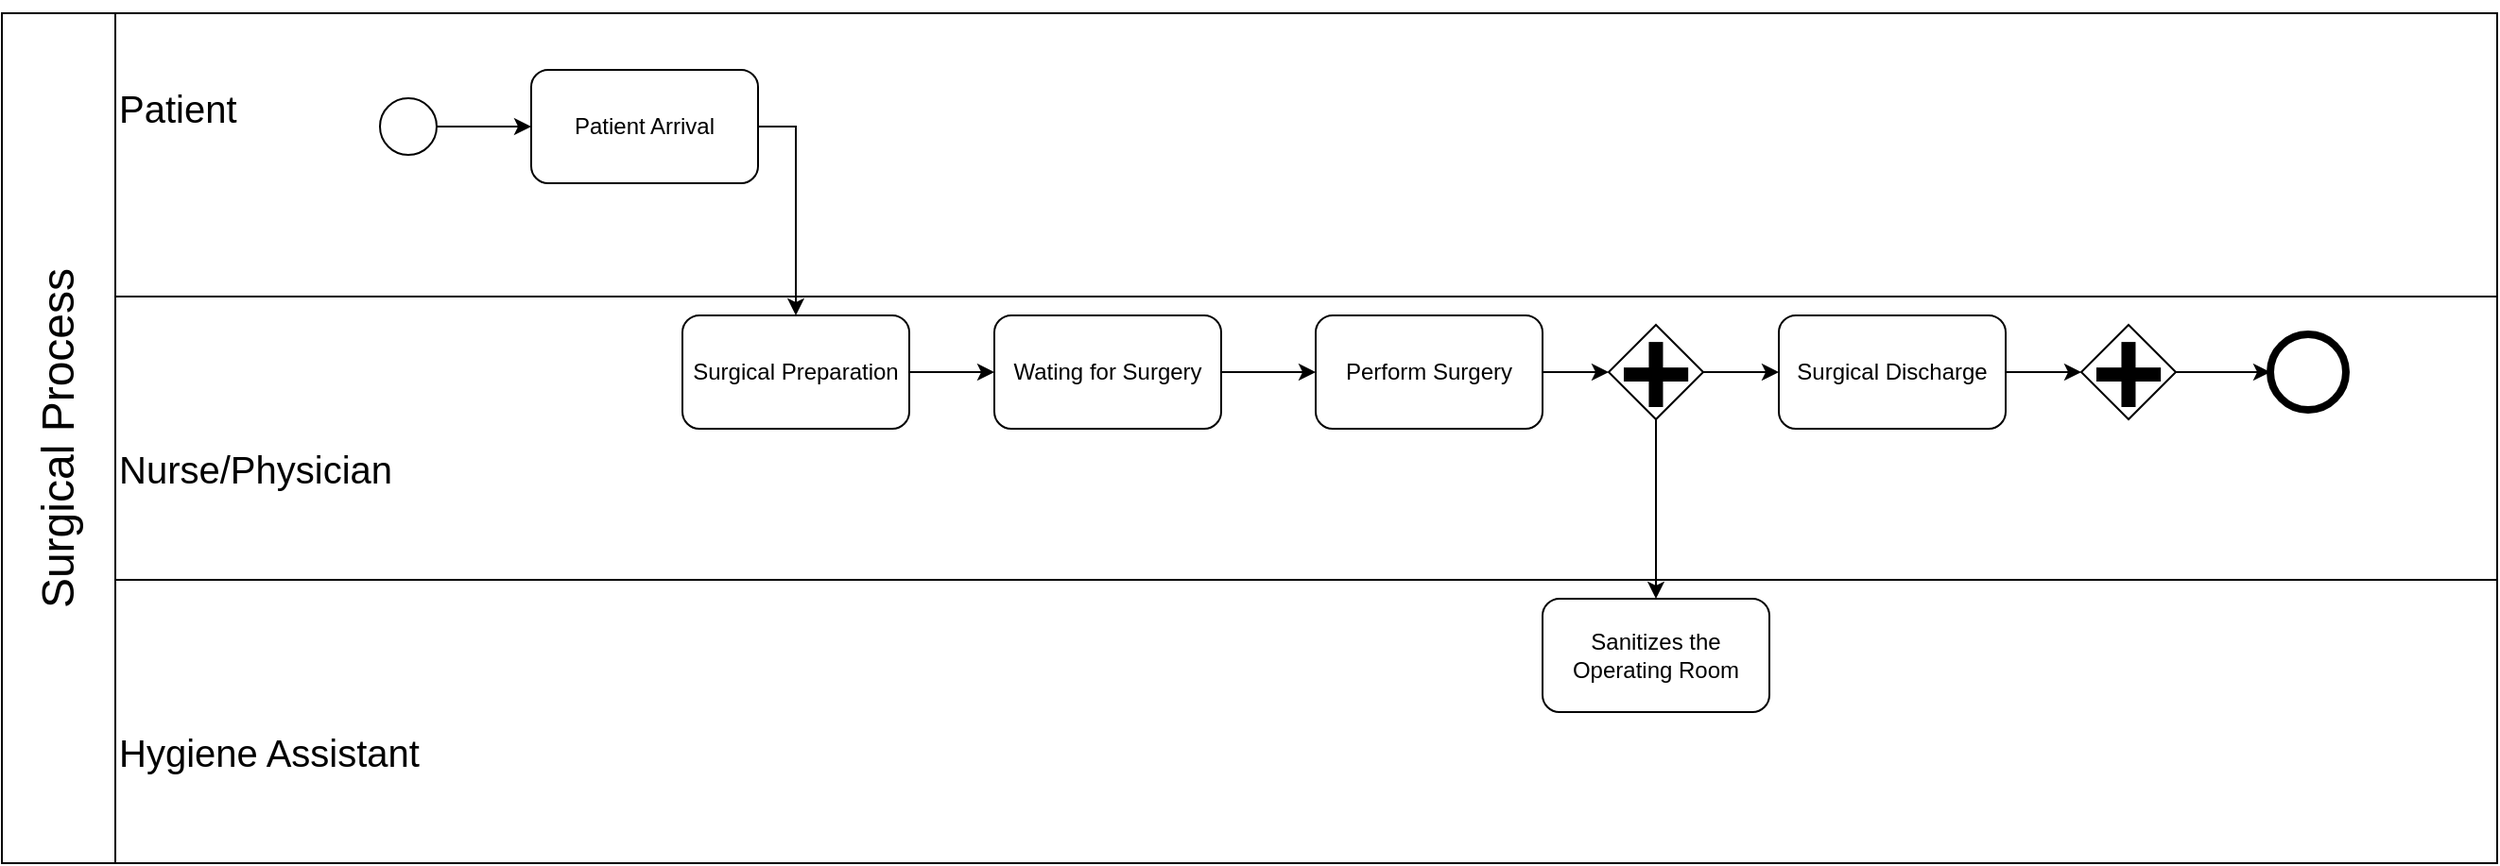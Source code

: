 <mxfile version="20.7.4" type="github"><diagram id="67NkJzYR0olXEbBx6DYz" name="Page-1"><mxGraphModel dx="2100" dy="982" grid="1" gridSize="10" guides="1" tooltips="1" connect="1" arrows="1" fold="1" page="1" pageScale="1" pageWidth="850" pageHeight="1100" math="0" shadow="0"><root><mxCell id="0"/><mxCell id="1" parent="0"/><mxCell id="mM99BN3SMMNbNd2IEOaZ-26" value="&lt;font style=&quot;font-size: 20px;&quot;&gt;Hygiene Assistant&lt;/font&gt;" style="rounded=0;whiteSpace=wrap;html=1;strokeWidth=1;fontSize=68;align=left;" vertex="1" parent="1"><mxGeometry x="80" y="310" width="1260" height="150" as="geometry"/></mxCell><mxCell id="mM99BN3SMMNbNd2IEOaZ-25" value="&lt;font style=&quot;font-size: 20px;&quot;&gt;Nurse/Physician&lt;/font&gt;" style="rounded=0;whiteSpace=wrap;html=1;strokeWidth=1;fontSize=68;align=left;" vertex="1" parent="1"><mxGeometry x="80" y="160" width="1260" height="150" as="geometry"/></mxCell><mxCell id="mM99BN3SMMNbNd2IEOaZ-24" value="&lt;font style=&quot;font-size: 20px;&quot;&gt;Patient&lt;br&gt;&amp;nbsp;&lt;br&gt;&lt;/font&gt;" style="rounded=0;whiteSpace=wrap;html=1;strokeWidth=1;fontSize=68;align=left;" vertex="1" parent="1"><mxGeometry x="80" y="10" width="1260" height="150" as="geometry"/></mxCell><mxCell id="mM99BN3SMMNbNd2IEOaZ-6" style="edgeStyle=orthogonalEdgeStyle;rounded=0;orthogonalLoop=1;jettySize=auto;html=1;exitX=1;exitY=0.5;exitDx=0;exitDy=0;entryX=0;entryY=0.5;entryDx=0;entryDy=0;" edge="1" parent="1" source="mM99BN3SMMNbNd2IEOaZ-1" target="mM99BN3SMMNbNd2IEOaZ-2"><mxGeometry relative="1" as="geometry"/></mxCell><mxCell id="mM99BN3SMMNbNd2IEOaZ-1" value="" style="ellipse;whiteSpace=wrap;html=1;aspect=fixed;" vertex="1" parent="1"><mxGeometry x="220" y="55" width="30" height="30" as="geometry"/></mxCell><mxCell id="mM99BN3SMMNbNd2IEOaZ-10" style="edgeStyle=orthogonalEdgeStyle;rounded=0;orthogonalLoop=1;jettySize=auto;html=1;exitX=1;exitY=0.5;exitDx=0;exitDy=0;entryX=0.5;entryY=0;entryDx=0;entryDy=0;" edge="1" parent="1" source="mM99BN3SMMNbNd2IEOaZ-2" target="mM99BN3SMMNbNd2IEOaZ-9"><mxGeometry relative="1" as="geometry"/></mxCell><mxCell id="mM99BN3SMMNbNd2IEOaZ-2" value="Patient Arrival" style="rounded=1;whiteSpace=wrap;html=1;" vertex="1" parent="1"><mxGeometry x="300" y="40" width="120" height="60" as="geometry"/></mxCell><mxCell id="mM99BN3SMMNbNd2IEOaZ-14" style="edgeStyle=orthogonalEdgeStyle;rounded=0;orthogonalLoop=1;jettySize=auto;html=1;exitX=1;exitY=0.5;exitDx=0;exitDy=0;entryX=0;entryY=0.5;entryDx=0;entryDy=0;fontSize=68;" edge="1" parent="1" source="mM99BN3SMMNbNd2IEOaZ-7" target="mM99BN3SMMNbNd2IEOaZ-13"><mxGeometry relative="1" as="geometry"/></mxCell><mxCell id="mM99BN3SMMNbNd2IEOaZ-7" value="Perform Surgery" style="rounded=1;whiteSpace=wrap;html=1;" vertex="1" parent="1"><mxGeometry x="715" y="170" width="120" height="60" as="geometry"/></mxCell><mxCell id="mM99BN3SMMNbNd2IEOaZ-12" style="edgeStyle=orthogonalEdgeStyle;rounded=0;orthogonalLoop=1;jettySize=auto;html=1;exitX=1;exitY=0.5;exitDx=0;exitDy=0;entryX=0;entryY=0.5;entryDx=0;entryDy=0;" edge="1" parent="1" source="mM99BN3SMMNbNd2IEOaZ-8" target="mM99BN3SMMNbNd2IEOaZ-7"><mxGeometry relative="1" as="geometry"/></mxCell><mxCell id="mM99BN3SMMNbNd2IEOaZ-8" value="Wating for Surgery" style="rounded=1;whiteSpace=wrap;html=1;" vertex="1" parent="1"><mxGeometry x="545" y="170" width="120" height="60" as="geometry"/></mxCell><mxCell id="mM99BN3SMMNbNd2IEOaZ-11" style="edgeStyle=orthogonalEdgeStyle;rounded=0;orthogonalLoop=1;jettySize=auto;html=1;exitX=1;exitY=0.5;exitDx=0;exitDy=0;entryX=0;entryY=0.5;entryDx=0;entryDy=0;" edge="1" parent="1" source="mM99BN3SMMNbNd2IEOaZ-9" target="mM99BN3SMMNbNd2IEOaZ-8"><mxGeometry relative="1" as="geometry"/></mxCell><mxCell id="mM99BN3SMMNbNd2IEOaZ-9" value="Surgical Preparation" style="rounded=1;whiteSpace=wrap;html=1;" vertex="1" parent="1"><mxGeometry x="380" y="170" width="120" height="60" as="geometry"/></mxCell><mxCell id="mM99BN3SMMNbNd2IEOaZ-16" style="edgeStyle=orthogonalEdgeStyle;rounded=0;orthogonalLoop=1;jettySize=auto;html=1;exitX=1;exitY=0.5;exitDx=0;exitDy=0;entryX=0;entryY=0.5;entryDx=0;entryDy=0;fontSize=68;" edge="1" parent="1" source="mM99BN3SMMNbNd2IEOaZ-13" target="mM99BN3SMMNbNd2IEOaZ-15"><mxGeometry relative="1" as="geometry"/></mxCell><mxCell id="mM99BN3SMMNbNd2IEOaZ-20" style="edgeStyle=orthogonalEdgeStyle;rounded=0;orthogonalLoop=1;jettySize=auto;html=1;exitX=0.5;exitY=1;exitDx=0;exitDy=0;fontSize=68;" edge="1" parent="1" source="mM99BN3SMMNbNd2IEOaZ-13" target="mM99BN3SMMNbNd2IEOaZ-19"><mxGeometry relative="1" as="geometry"/></mxCell><mxCell id="mM99BN3SMMNbNd2IEOaZ-13" value="&lt;font style=&quot;font-size: 68px;&quot;&gt;&lt;b&gt;+&lt;/b&gt;&lt;/font&gt;" style="rhombus;whiteSpace=wrap;html=1;" vertex="1" parent="1"><mxGeometry x="870" y="175" width="50" height="50" as="geometry"/></mxCell><mxCell id="mM99BN3SMMNbNd2IEOaZ-18" style="edgeStyle=orthogonalEdgeStyle;rounded=0;orthogonalLoop=1;jettySize=auto;html=1;exitX=1;exitY=0.5;exitDx=0;exitDy=0;entryX=0;entryY=0.5;entryDx=0;entryDy=0;fontSize=68;" edge="1" parent="1" source="mM99BN3SMMNbNd2IEOaZ-15" target="mM99BN3SMMNbNd2IEOaZ-17"><mxGeometry relative="1" as="geometry"/></mxCell><mxCell id="mM99BN3SMMNbNd2IEOaZ-15" value="Surgical Discharge" style="rounded=1;whiteSpace=wrap;html=1;" vertex="1" parent="1"><mxGeometry x="960" y="170" width="120" height="60" as="geometry"/></mxCell><mxCell id="mM99BN3SMMNbNd2IEOaZ-22" style="edgeStyle=orthogonalEdgeStyle;rounded=0;orthogonalLoop=1;jettySize=auto;html=1;exitX=1;exitY=0.5;exitDx=0;exitDy=0;entryX=0;entryY=0.5;entryDx=0;entryDy=0;fontSize=68;" edge="1" parent="1" source="mM99BN3SMMNbNd2IEOaZ-17" target="mM99BN3SMMNbNd2IEOaZ-21"><mxGeometry relative="1" as="geometry"/></mxCell><mxCell id="mM99BN3SMMNbNd2IEOaZ-17" value="&lt;font style=&quot;font-size: 68px;&quot;&gt;&lt;b&gt;+&lt;/b&gt;&lt;/font&gt;" style="rhombus;whiteSpace=wrap;html=1;" vertex="1" parent="1"><mxGeometry x="1120" y="175" width="50" height="50" as="geometry"/></mxCell><mxCell id="mM99BN3SMMNbNd2IEOaZ-19" value="Sanitizes the Operating Room" style="rounded=1;whiteSpace=wrap;html=1;" vertex="1" parent="1"><mxGeometry x="835" y="320" width="120" height="60" as="geometry"/></mxCell><mxCell id="mM99BN3SMMNbNd2IEOaZ-21" value="" style="ellipse;whiteSpace=wrap;html=1;aspect=fixed;fontSize=68;strokeWidth=4;" vertex="1" parent="1"><mxGeometry x="1220" y="180" width="40" height="40" as="geometry"/></mxCell><mxCell id="mM99BN3SMMNbNd2IEOaZ-27" value="Surgical Process&lt;br&gt;" style="rounded=0;whiteSpace=wrap;html=1;strokeWidth=1;fontSize=24;rotation=-90;" vertex="1" parent="1"><mxGeometry x="-175" y="205" width="450" height="60" as="geometry"/></mxCell></root></mxGraphModel></diagram></mxfile>